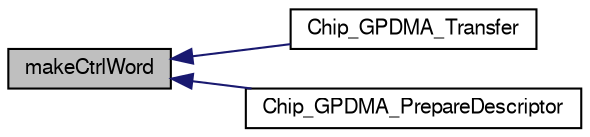 digraph "makeCtrlWord"
{
  edge [fontname="FreeSans",fontsize="10",labelfontname="FreeSans",labelfontsize="10"];
  node [fontname="FreeSans",fontsize="10",shape=record];
  rankdir="LR";
  Node1 [label="makeCtrlWord",height=0.2,width=0.4,color="black", fillcolor="grey75", style="filled", fontcolor="black"];
  Node1 -> Node2 [dir="back",color="midnightblue",fontsize="10",style="solid"];
  Node2 [label="Chip_GPDMA_Transfer",height=0.2,width=0.4,color="black", fillcolor="white", style="filled",URL="$group__GPDMA__17XX__40XX.html#ga53a4dbf10ce59c17b0dd2284fa635580",tooltip="Do a DMA transfer M2M, M2P,P2M or P2P. "];
  Node1 -> Node3 [dir="back",color="midnightblue",fontsize="10",style="solid"];
  Node3 [label="Chip_GPDMA_PrepareDescriptor",height=0.2,width=0.4,color="black", fillcolor="white", style="filled",URL="$group__GPDMA__17XX__40XX.html#ga8605c52de33b7a8977eadaa480f5807c",tooltip="Prepare a single DMA descriptor. "];
}
